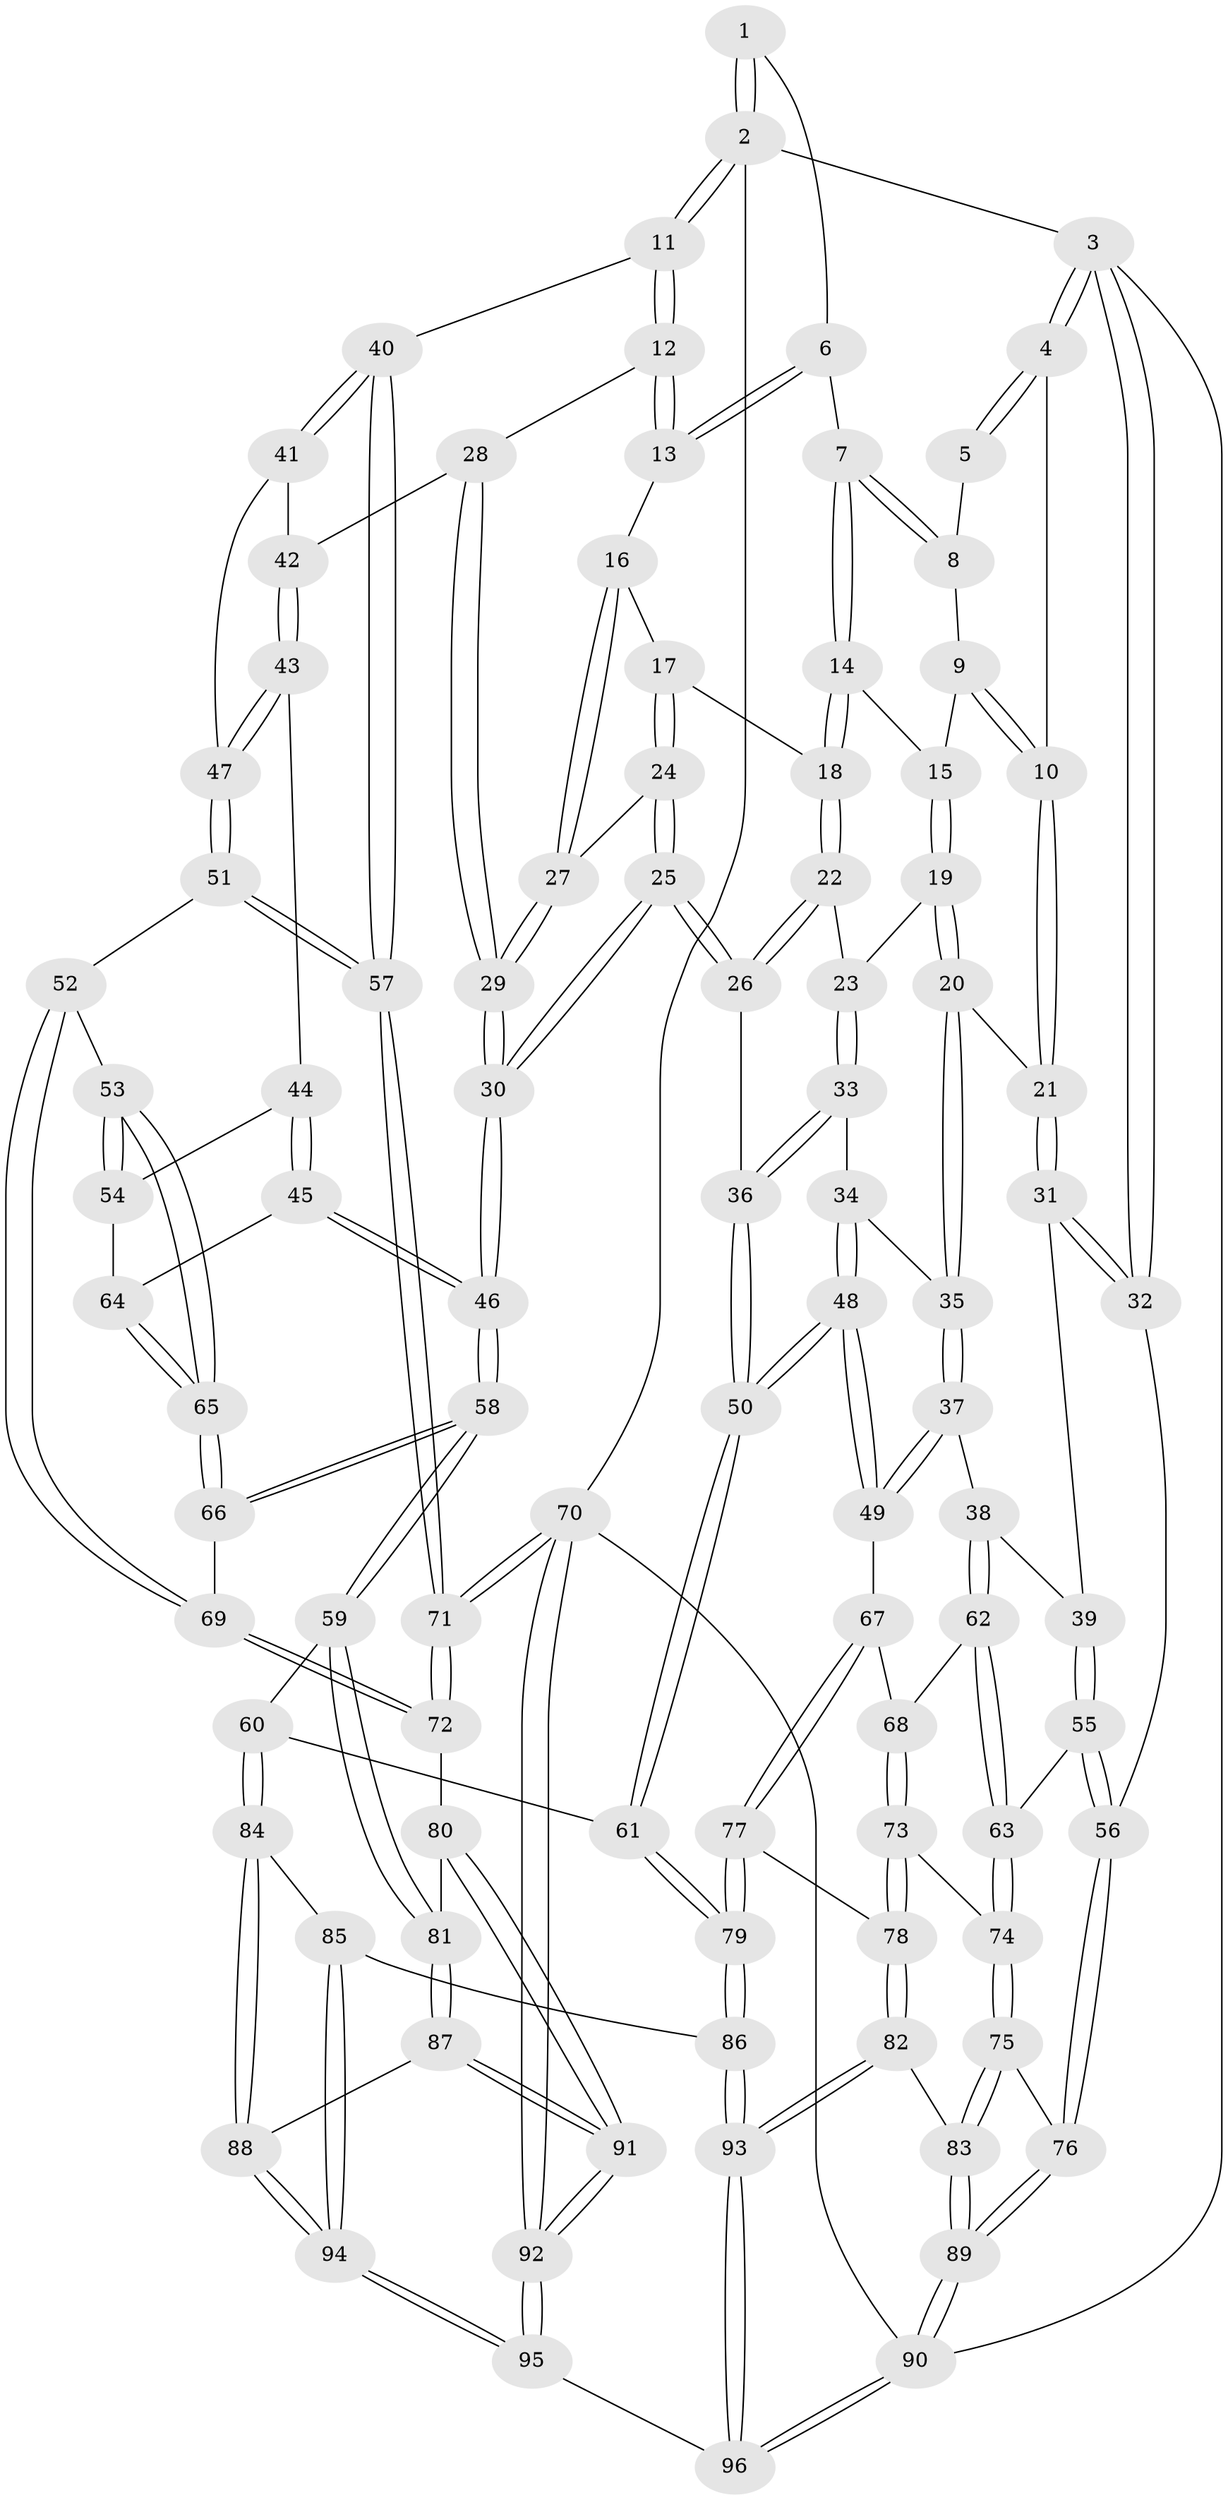 // Generated by graph-tools (version 1.1) at 2025/03/03/09/25 03:03:17]
// undirected, 96 vertices, 237 edges
graph export_dot {
graph [start="1"]
  node [color=gray90,style=filled];
  1 [pos="+0.7387086625120584+0"];
  2 [pos="+1+0"];
  3 [pos="+0+0"];
  4 [pos="+0.15745284850924895+0"];
  5 [pos="+0.34374357779064635+0"];
  6 [pos="+0.7372059950794106+0"];
  7 [pos="+0.6587941198760595+0.07841106803543173"];
  8 [pos="+0.49035634847748505+0.0756732371986145"];
  9 [pos="+0.42730085892112235+0.12321420279433462"];
  10 [pos="+0.23221944663921973+0.1289333845198094"];
  11 [pos="+1+0.17907963322062456"];
  12 [pos="+1+0.18456618583056675"];
  13 [pos="+0.9216741560611974+0.14609652539815157"];
  14 [pos="+0.6554959246327241+0.10123712019576449"];
  15 [pos="+0.4997158859429807+0.19214850209447423"];
  16 [pos="+0.8455816652801625+0.2088051451551595"];
  17 [pos="+0.7257661063191805+0.1863061695738847"];
  18 [pos="+0.6555099347367479+0.10131679115027922"];
  19 [pos="+0.48929077935654675+0.24563260308895982"];
  20 [pos="+0.248529585577874+0.21588661115282648"];
  21 [pos="+0.22317064952462803+0.18276250512497622"];
  22 [pos="+0.6327060453853641+0.20901495823422542"];
  23 [pos="+0.5080020639898101+0.2817032420660125"];
  24 [pos="+0.7423509376229147+0.23089139451769267"];
  25 [pos="+0.6829489064881581+0.41355385826950974"];
  26 [pos="+0.6737113046449678+0.41080409178258664"];
  27 [pos="+0.8148750623718667+0.2639395194204382"];
  28 [pos="+0.8991742367697939+0.3355887322141652"];
  29 [pos="+0.8180852424424845+0.3524178811536205"];
  30 [pos="+0.7290340920555508+0.43758695840781026"];
  31 [pos="+0.008190061628683317+0.3155701889096238"];
  32 [pos="+0+0.31361797667210833"];
  33 [pos="+0.5090621349723817+0.3088310617770796"];
  34 [pos="+0.4309098504119584+0.35192509527878874"];
  35 [pos="+0.2565481463327368+0.23315362433373288"];
  36 [pos="+0.6385330194115171+0.41407324444228316"];
  37 [pos="+0.28294681246756004+0.48764654286828535"];
  38 [pos="+0.15214096278866332+0.4847947026303973"];
  39 [pos="+0.09566477908921316+0.45417660158755374"];
  40 [pos="+1+0.3948575968540704"];
  41 [pos="+0.9212061436169666+0.36003559813349784"];
  42 [pos="+0.9176962217769453+0.35772674823561124"];
  43 [pos="+0.9119309020827885+0.4534531970593517"];
  44 [pos="+0.8858804236005884+0.45991450474398005"];
  45 [pos="+0.7878739183466509+0.47110290139129046"];
  46 [pos="+0.7368471797139763+0.45262877176994787"];
  47 [pos="+1+0.46662521182043115"];
  48 [pos="+0.41242826558132023+0.5662460653958398"];
  49 [pos="+0.3559304643267551+0.5583967071557823"];
  50 [pos="+0.4169390372608048+0.568544207537817"];
  51 [pos="+1+0.5112380849108322"];
  52 [pos="+1+0.5173608411654746"];
  53 [pos="+0.9846450533534835+0.5395585443303764"];
  54 [pos="+0.9410045954569276+0.5404830391717603"];
  55 [pos="+0.0022342092617624472+0.616036328593223"];
  56 [pos="+0+0.6251061149690592"];
  57 [pos="+1+0.5141687574746677"];
  58 [pos="+0.715088458499012+0.6374836415109147"];
  59 [pos="+0.6731505699466627+0.6885909982967156"];
  60 [pos="+0.6360707871355371+0.7011535710573983"];
  61 [pos="+0.4475858039582414+0.6207683050058945"];
  62 [pos="+0.12041034792807444+0.6356029688945974"];
  63 [pos="+0.07668989663337096+0.649666732686953"];
  64 [pos="+0.8766811985099746+0.5503982797118229"];
  65 [pos="+0.8792652982182899+0.6518120707515348"];
  66 [pos="+0.87691388932917+0.6653313404965855"];
  67 [pos="+0.25798006059142764+0.6431889783682913"];
  68 [pos="+0.20920195492983862+0.6546667878429598"];
  69 [pos="+0.8851121637218653+0.6744997404615574"];
  70 [pos="+1+1"];
  71 [pos="+1+0.898784102972666"];
  72 [pos="+0.9147438145702655+0.7246714852563457"];
  73 [pos="+0.17285215421166206+0.7502968753928129"];
  74 [pos="+0.08267358227938942+0.7309097879337213"];
  75 [pos="+0.06969329911107844+0.7637031326825113"];
  76 [pos="+0+0.6520593845493116"];
  77 [pos="+0.2671709864293768+0.7532561029449305"];
  78 [pos="+0.19843932610350412+0.8241396779389074"];
  79 [pos="+0.4015378000206011+0.822433886683091"];
  80 [pos="+0.8161267943578547+0.796927929067152"];
  81 [pos="+0.7638626619360233+0.7847448250478314"];
  82 [pos="+0.18283513480630423+0.8929520756431661"];
  83 [pos="+0.058526789816211316+0.8669284064978888"];
  84 [pos="+0.6133093729369685+0.7885928745174328"];
  85 [pos="+0.5027157407079201+0.8562285615759376"];
  86 [pos="+0.40193403786143056+0.8263837778101802"];
  87 [pos="+0.7192795743332508+0.8960979161805926"];
  88 [pos="+0.6608497255015542+0.9066259692083057"];
  89 [pos="+0+1"];
  90 [pos="+0+1"];
  91 [pos="+0.876257520660633+0.9739715323825459"];
  92 [pos="+1+1"];
  93 [pos="+0.28825194453098146+1"];
  94 [pos="+0.5871692864621595+1"];
  95 [pos="+0.5625076103543699+1"];
  96 [pos="+0.32205571326569793+1"];
  1 -- 2;
  1 -- 2;
  1 -- 6;
  2 -- 3;
  2 -- 11;
  2 -- 11;
  2 -- 70;
  3 -- 4;
  3 -- 4;
  3 -- 32;
  3 -- 32;
  3 -- 90;
  4 -- 5;
  4 -- 5;
  4 -- 10;
  5 -- 8;
  6 -- 7;
  6 -- 13;
  6 -- 13;
  7 -- 8;
  7 -- 8;
  7 -- 14;
  7 -- 14;
  8 -- 9;
  9 -- 10;
  9 -- 10;
  9 -- 15;
  10 -- 21;
  10 -- 21;
  11 -- 12;
  11 -- 12;
  11 -- 40;
  12 -- 13;
  12 -- 13;
  12 -- 28;
  13 -- 16;
  14 -- 15;
  14 -- 18;
  14 -- 18;
  15 -- 19;
  15 -- 19;
  16 -- 17;
  16 -- 27;
  16 -- 27;
  17 -- 18;
  17 -- 24;
  17 -- 24;
  18 -- 22;
  18 -- 22;
  19 -- 20;
  19 -- 20;
  19 -- 23;
  20 -- 21;
  20 -- 35;
  20 -- 35;
  21 -- 31;
  21 -- 31;
  22 -- 23;
  22 -- 26;
  22 -- 26;
  23 -- 33;
  23 -- 33;
  24 -- 25;
  24 -- 25;
  24 -- 27;
  25 -- 26;
  25 -- 26;
  25 -- 30;
  25 -- 30;
  26 -- 36;
  27 -- 29;
  27 -- 29;
  28 -- 29;
  28 -- 29;
  28 -- 42;
  29 -- 30;
  29 -- 30;
  30 -- 46;
  30 -- 46;
  31 -- 32;
  31 -- 32;
  31 -- 39;
  32 -- 56;
  33 -- 34;
  33 -- 36;
  33 -- 36;
  34 -- 35;
  34 -- 48;
  34 -- 48;
  35 -- 37;
  35 -- 37;
  36 -- 50;
  36 -- 50;
  37 -- 38;
  37 -- 49;
  37 -- 49;
  38 -- 39;
  38 -- 62;
  38 -- 62;
  39 -- 55;
  39 -- 55;
  40 -- 41;
  40 -- 41;
  40 -- 57;
  40 -- 57;
  41 -- 42;
  41 -- 47;
  42 -- 43;
  42 -- 43;
  43 -- 44;
  43 -- 47;
  43 -- 47;
  44 -- 45;
  44 -- 45;
  44 -- 54;
  45 -- 46;
  45 -- 46;
  45 -- 64;
  46 -- 58;
  46 -- 58;
  47 -- 51;
  47 -- 51;
  48 -- 49;
  48 -- 49;
  48 -- 50;
  48 -- 50;
  49 -- 67;
  50 -- 61;
  50 -- 61;
  51 -- 52;
  51 -- 57;
  51 -- 57;
  52 -- 53;
  52 -- 69;
  52 -- 69;
  53 -- 54;
  53 -- 54;
  53 -- 65;
  53 -- 65;
  54 -- 64;
  55 -- 56;
  55 -- 56;
  55 -- 63;
  56 -- 76;
  56 -- 76;
  57 -- 71;
  57 -- 71;
  58 -- 59;
  58 -- 59;
  58 -- 66;
  58 -- 66;
  59 -- 60;
  59 -- 81;
  59 -- 81;
  60 -- 61;
  60 -- 84;
  60 -- 84;
  61 -- 79;
  61 -- 79;
  62 -- 63;
  62 -- 63;
  62 -- 68;
  63 -- 74;
  63 -- 74;
  64 -- 65;
  64 -- 65;
  65 -- 66;
  65 -- 66;
  66 -- 69;
  67 -- 68;
  67 -- 77;
  67 -- 77;
  68 -- 73;
  68 -- 73;
  69 -- 72;
  69 -- 72;
  70 -- 71;
  70 -- 71;
  70 -- 92;
  70 -- 92;
  70 -- 90;
  71 -- 72;
  71 -- 72;
  72 -- 80;
  73 -- 74;
  73 -- 78;
  73 -- 78;
  74 -- 75;
  74 -- 75;
  75 -- 76;
  75 -- 83;
  75 -- 83;
  76 -- 89;
  76 -- 89;
  77 -- 78;
  77 -- 79;
  77 -- 79;
  78 -- 82;
  78 -- 82;
  79 -- 86;
  79 -- 86;
  80 -- 81;
  80 -- 91;
  80 -- 91;
  81 -- 87;
  81 -- 87;
  82 -- 83;
  82 -- 93;
  82 -- 93;
  83 -- 89;
  83 -- 89;
  84 -- 85;
  84 -- 88;
  84 -- 88;
  85 -- 86;
  85 -- 94;
  85 -- 94;
  86 -- 93;
  86 -- 93;
  87 -- 88;
  87 -- 91;
  87 -- 91;
  88 -- 94;
  88 -- 94;
  89 -- 90;
  89 -- 90;
  90 -- 96;
  90 -- 96;
  91 -- 92;
  91 -- 92;
  92 -- 95;
  92 -- 95;
  93 -- 96;
  93 -- 96;
  94 -- 95;
  94 -- 95;
  95 -- 96;
}
